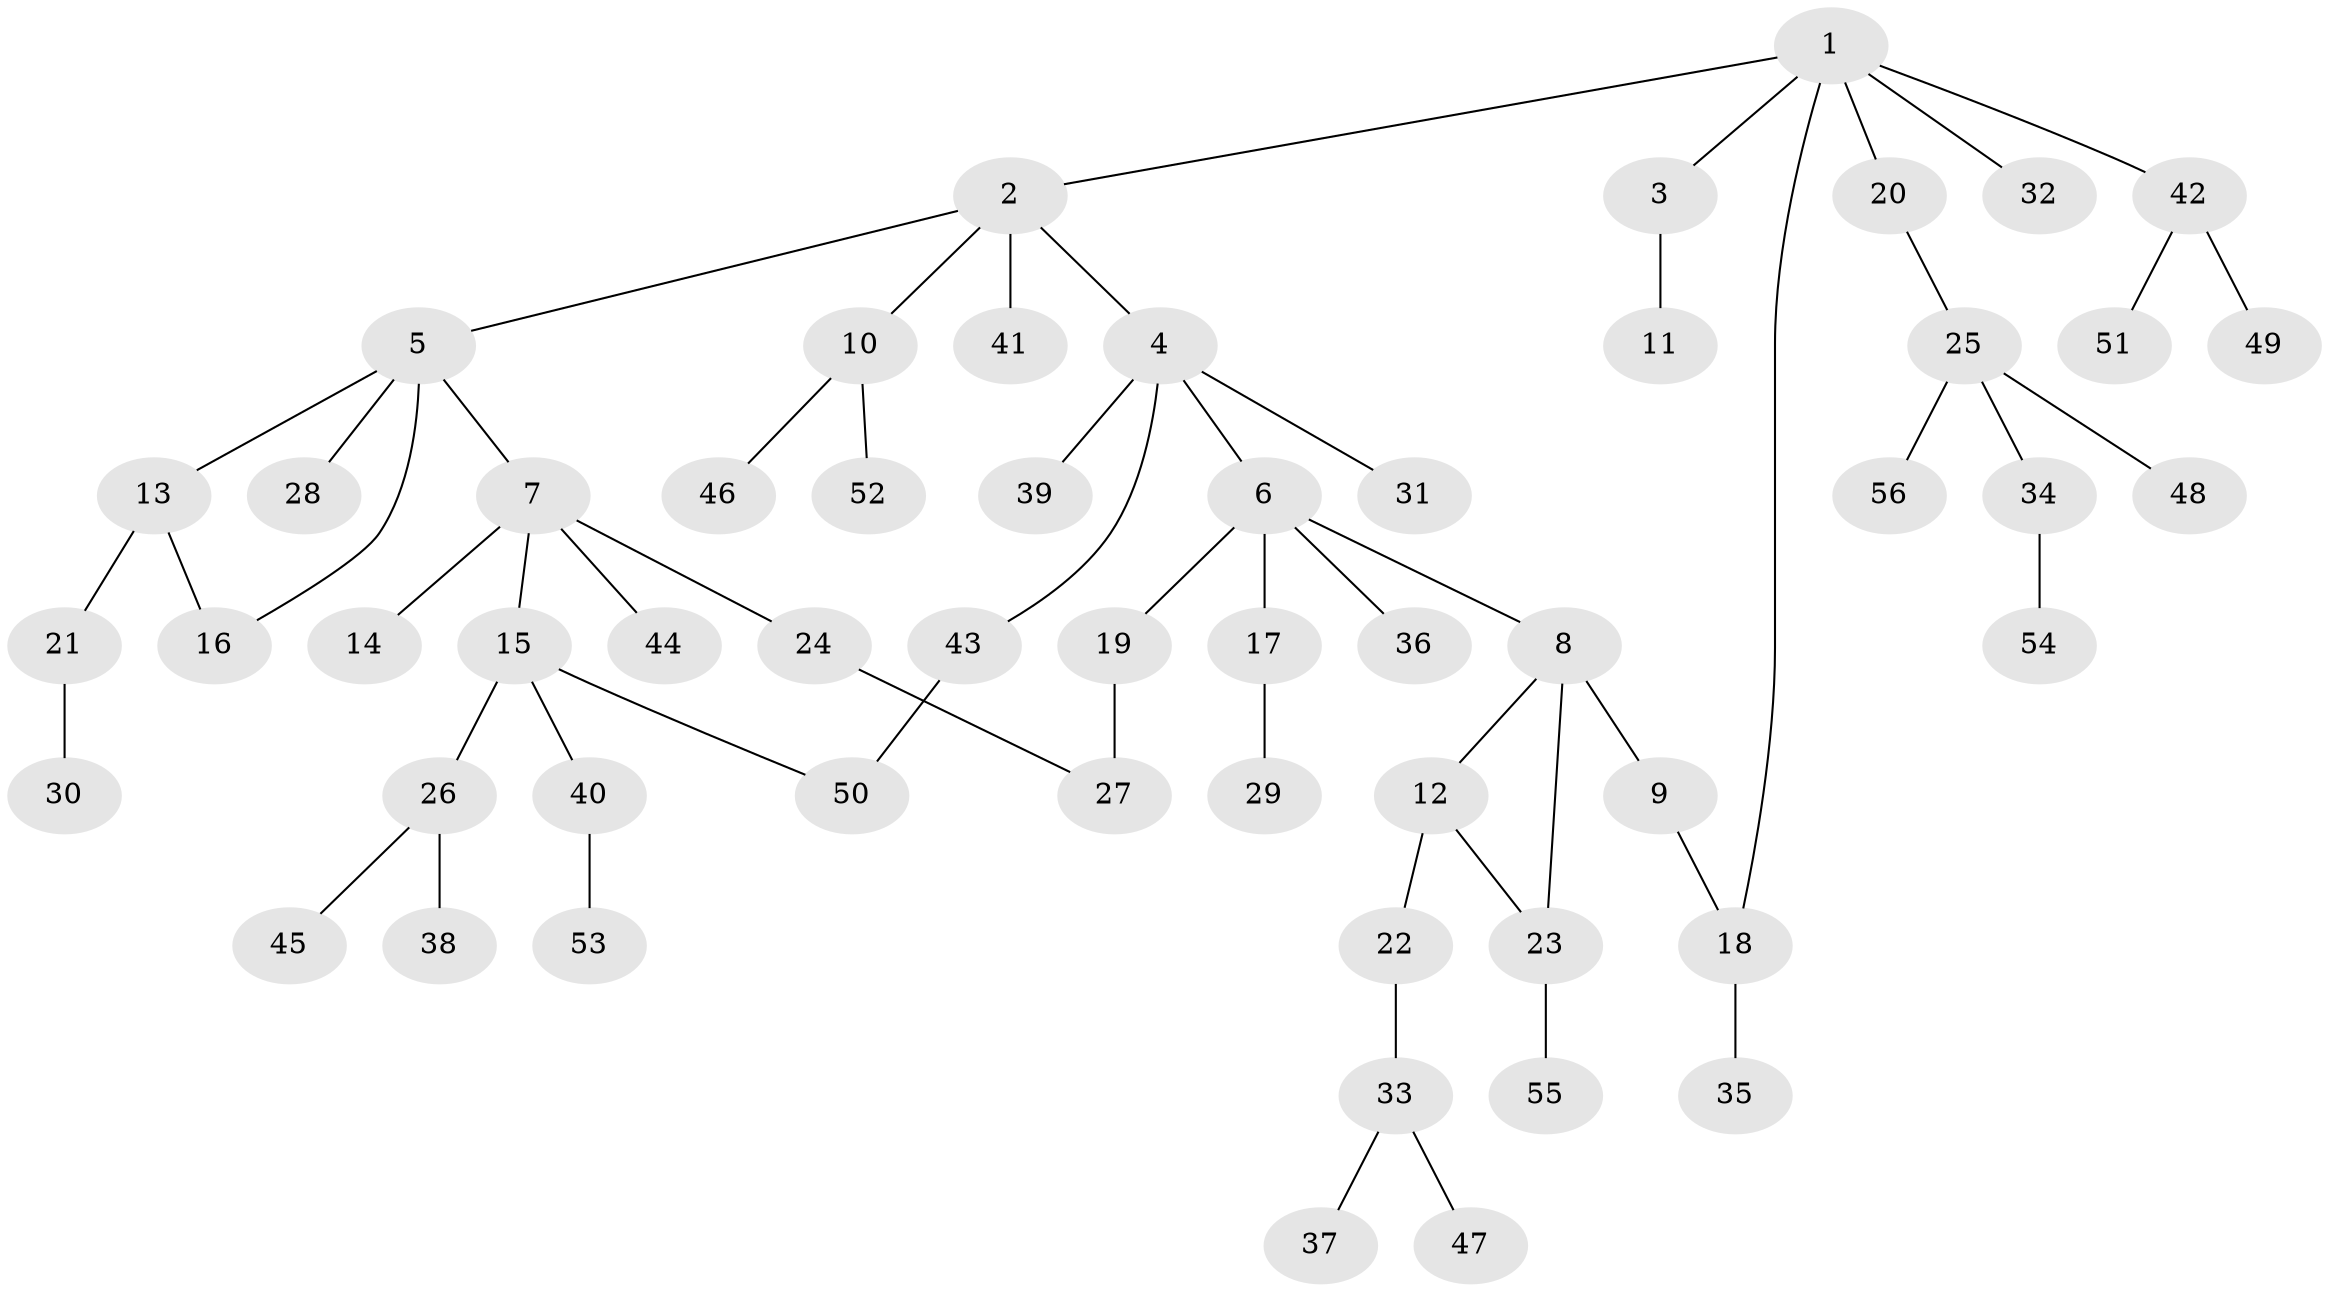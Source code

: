// coarse degree distribution, {6: 0.02857142857142857, 8: 0.02857142857142857, 1: 0.5428571428571428, 3: 0.14285714285714285, 5: 0.02857142857142857, 7: 0.02857142857142857, 2: 0.2}
// Generated by graph-tools (version 1.1) at 2025/41/03/06/25 10:41:25]
// undirected, 56 vertices, 60 edges
graph export_dot {
graph [start="1"]
  node [color=gray90,style=filled];
  1;
  2;
  3;
  4;
  5;
  6;
  7;
  8;
  9;
  10;
  11;
  12;
  13;
  14;
  15;
  16;
  17;
  18;
  19;
  20;
  21;
  22;
  23;
  24;
  25;
  26;
  27;
  28;
  29;
  30;
  31;
  32;
  33;
  34;
  35;
  36;
  37;
  38;
  39;
  40;
  41;
  42;
  43;
  44;
  45;
  46;
  47;
  48;
  49;
  50;
  51;
  52;
  53;
  54;
  55;
  56;
  1 -- 2;
  1 -- 3;
  1 -- 20;
  1 -- 32;
  1 -- 42;
  1 -- 18;
  2 -- 4;
  2 -- 5;
  2 -- 10;
  2 -- 41;
  3 -- 11;
  4 -- 6;
  4 -- 31;
  4 -- 39;
  4 -- 43;
  5 -- 7;
  5 -- 13;
  5 -- 28;
  5 -- 16;
  6 -- 8;
  6 -- 17;
  6 -- 19;
  6 -- 36;
  7 -- 14;
  7 -- 15;
  7 -- 24;
  7 -- 44;
  8 -- 9;
  8 -- 12;
  8 -- 23;
  9 -- 18;
  10 -- 46;
  10 -- 52;
  12 -- 22;
  12 -- 23;
  13 -- 16;
  13 -- 21;
  15 -- 26;
  15 -- 40;
  15 -- 50;
  17 -- 29;
  18 -- 35;
  19 -- 27;
  20 -- 25;
  21 -- 30;
  22 -- 33;
  23 -- 55;
  24 -- 27;
  25 -- 34;
  25 -- 48;
  25 -- 56;
  26 -- 38;
  26 -- 45;
  33 -- 37;
  33 -- 47;
  34 -- 54;
  40 -- 53;
  42 -- 49;
  42 -- 51;
  43 -- 50;
}
